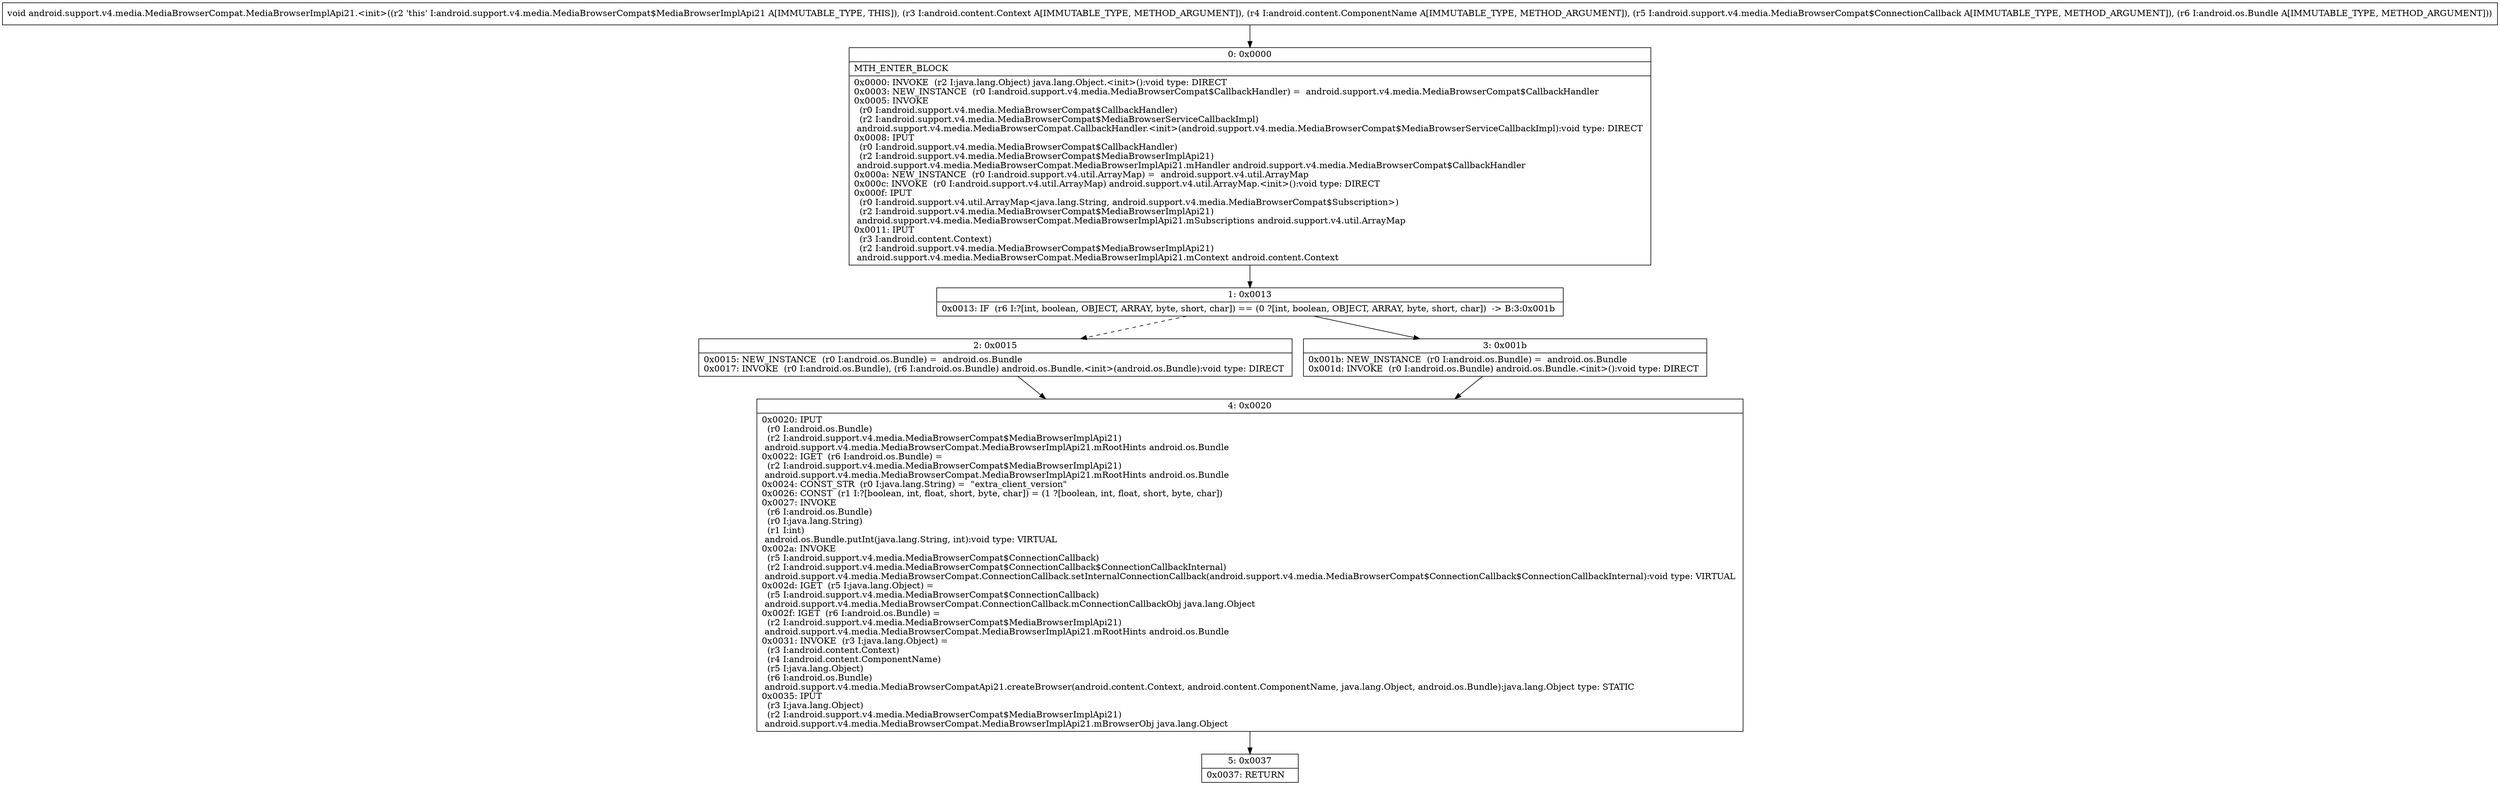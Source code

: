 digraph "CFG forandroid.support.v4.media.MediaBrowserCompat.MediaBrowserImplApi21.\<init\>(Landroid\/content\/Context;Landroid\/content\/ComponentName;Landroid\/support\/v4\/media\/MediaBrowserCompat$ConnectionCallback;Landroid\/os\/Bundle;)V" {
Node_0 [shape=record,label="{0\:\ 0x0000|MTH_ENTER_BLOCK\l|0x0000: INVOKE  (r2 I:java.lang.Object) java.lang.Object.\<init\>():void type: DIRECT \l0x0003: NEW_INSTANCE  (r0 I:android.support.v4.media.MediaBrowserCompat$CallbackHandler) =  android.support.v4.media.MediaBrowserCompat$CallbackHandler \l0x0005: INVOKE  \l  (r0 I:android.support.v4.media.MediaBrowserCompat$CallbackHandler)\l  (r2 I:android.support.v4.media.MediaBrowserCompat$MediaBrowserServiceCallbackImpl)\l android.support.v4.media.MediaBrowserCompat.CallbackHandler.\<init\>(android.support.v4.media.MediaBrowserCompat$MediaBrowserServiceCallbackImpl):void type: DIRECT \l0x0008: IPUT  \l  (r0 I:android.support.v4.media.MediaBrowserCompat$CallbackHandler)\l  (r2 I:android.support.v4.media.MediaBrowserCompat$MediaBrowserImplApi21)\l android.support.v4.media.MediaBrowserCompat.MediaBrowserImplApi21.mHandler android.support.v4.media.MediaBrowserCompat$CallbackHandler \l0x000a: NEW_INSTANCE  (r0 I:android.support.v4.util.ArrayMap) =  android.support.v4.util.ArrayMap \l0x000c: INVOKE  (r0 I:android.support.v4.util.ArrayMap) android.support.v4.util.ArrayMap.\<init\>():void type: DIRECT \l0x000f: IPUT  \l  (r0 I:android.support.v4.util.ArrayMap\<java.lang.String, android.support.v4.media.MediaBrowserCompat$Subscription\>)\l  (r2 I:android.support.v4.media.MediaBrowserCompat$MediaBrowserImplApi21)\l android.support.v4.media.MediaBrowserCompat.MediaBrowserImplApi21.mSubscriptions android.support.v4.util.ArrayMap \l0x0011: IPUT  \l  (r3 I:android.content.Context)\l  (r2 I:android.support.v4.media.MediaBrowserCompat$MediaBrowserImplApi21)\l android.support.v4.media.MediaBrowserCompat.MediaBrowserImplApi21.mContext android.content.Context \l}"];
Node_1 [shape=record,label="{1\:\ 0x0013|0x0013: IF  (r6 I:?[int, boolean, OBJECT, ARRAY, byte, short, char]) == (0 ?[int, boolean, OBJECT, ARRAY, byte, short, char])  \-\> B:3:0x001b \l}"];
Node_2 [shape=record,label="{2\:\ 0x0015|0x0015: NEW_INSTANCE  (r0 I:android.os.Bundle) =  android.os.Bundle \l0x0017: INVOKE  (r0 I:android.os.Bundle), (r6 I:android.os.Bundle) android.os.Bundle.\<init\>(android.os.Bundle):void type: DIRECT \l}"];
Node_3 [shape=record,label="{3\:\ 0x001b|0x001b: NEW_INSTANCE  (r0 I:android.os.Bundle) =  android.os.Bundle \l0x001d: INVOKE  (r0 I:android.os.Bundle) android.os.Bundle.\<init\>():void type: DIRECT \l}"];
Node_4 [shape=record,label="{4\:\ 0x0020|0x0020: IPUT  \l  (r0 I:android.os.Bundle)\l  (r2 I:android.support.v4.media.MediaBrowserCompat$MediaBrowserImplApi21)\l android.support.v4.media.MediaBrowserCompat.MediaBrowserImplApi21.mRootHints android.os.Bundle \l0x0022: IGET  (r6 I:android.os.Bundle) = \l  (r2 I:android.support.v4.media.MediaBrowserCompat$MediaBrowserImplApi21)\l android.support.v4.media.MediaBrowserCompat.MediaBrowserImplApi21.mRootHints android.os.Bundle \l0x0024: CONST_STR  (r0 I:java.lang.String) =  \"extra_client_version\" \l0x0026: CONST  (r1 I:?[boolean, int, float, short, byte, char]) = (1 ?[boolean, int, float, short, byte, char]) \l0x0027: INVOKE  \l  (r6 I:android.os.Bundle)\l  (r0 I:java.lang.String)\l  (r1 I:int)\l android.os.Bundle.putInt(java.lang.String, int):void type: VIRTUAL \l0x002a: INVOKE  \l  (r5 I:android.support.v4.media.MediaBrowserCompat$ConnectionCallback)\l  (r2 I:android.support.v4.media.MediaBrowserCompat$ConnectionCallback$ConnectionCallbackInternal)\l android.support.v4.media.MediaBrowserCompat.ConnectionCallback.setInternalConnectionCallback(android.support.v4.media.MediaBrowserCompat$ConnectionCallback$ConnectionCallbackInternal):void type: VIRTUAL \l0x002d: IGET  (r5 I:java.lang.Object) = \l  (r5 I:android.support.v4.media.MediaBrowserCompat$ConnectionCallback)\l android.support.v4.media.MediaBrowserCompat.ConnectionCallback.mConnectionCallbackObj java.lang.Object \l0x002f: IGET  (r6 I:android.os.Bundle) = \l  (r2 I:android.support.v4.media.MediaBrowserCompat$MediaBrowserImplApi21)\l android.support.v4.media.MediaBrowserCompat.MediaBrowserImplApi21.mRootHints android.os.Bundle \l0x0031: INVOKE  (r3 I:java.lang.Object) = \l  (r3 I:android.content.Context)\l  (r4 I:android.content.ComponentName)\l  (r5 I:java.lang.Object)\l  (r6 I:android.os.Bundle)\l android.support.v4.media.MediaBrowserCompatApi21.createBrowser(android.content.Context, android.content.ComponentName, java.lang.Object, android.os.Bundle):java.lang.Object type: STATIC \l0x0035: IPUT  \l  (r3 I:java.lang.Object)\l  (r2 I:android.support.v4.media.MediaBrowserCompat$MediaBrowserImplApi21)\l android.support.v4.media.MediaBrowserCompat.MediaBrowserImplApi21.mBrowserObj java.lang.Object \l}"];
Node_5 [shape=record,label="{5\:\ 0x0037|0x0037: RETURN   \l}"];
MethodNode[shape=record,label="{void android.support.v4.media.MediaBrowserCompat.MediaBrowserImplApi21.\<init\>((r2 'this' I:android.support.v4.media.MediaBrowserCompat$MediaBrowserImplApi21 A[IMMUTABLE_TYPE, THIS]), (r3 I:android.content.Context A[IMMUTABLE_TYPE, METHOD_ARGUMENT]), (r4 I:android.content.ComponentName A[IMMUTABLE_TYPE, METHOD_ARGUMENT]), (r5 I:android.support.v4.media.MediaBrowserCompat$ConnectionCallback A[IMMUTABLE_TYPE, METHOD_ARGUMENT]), (r6 I:android.os.Bundle A[IMMUTABLE_TYPE, METHOD_ARGUMENT])) }"];
MethodNode -> Node_0;
Node_0 -> Node_1;
Node_1 -> Node_2[style=dashed];
Node_1 -> Node_3;
Node_2 -> Node_4;
Node_3 -> Node_4;
Node_4 -> Node_5;
}

